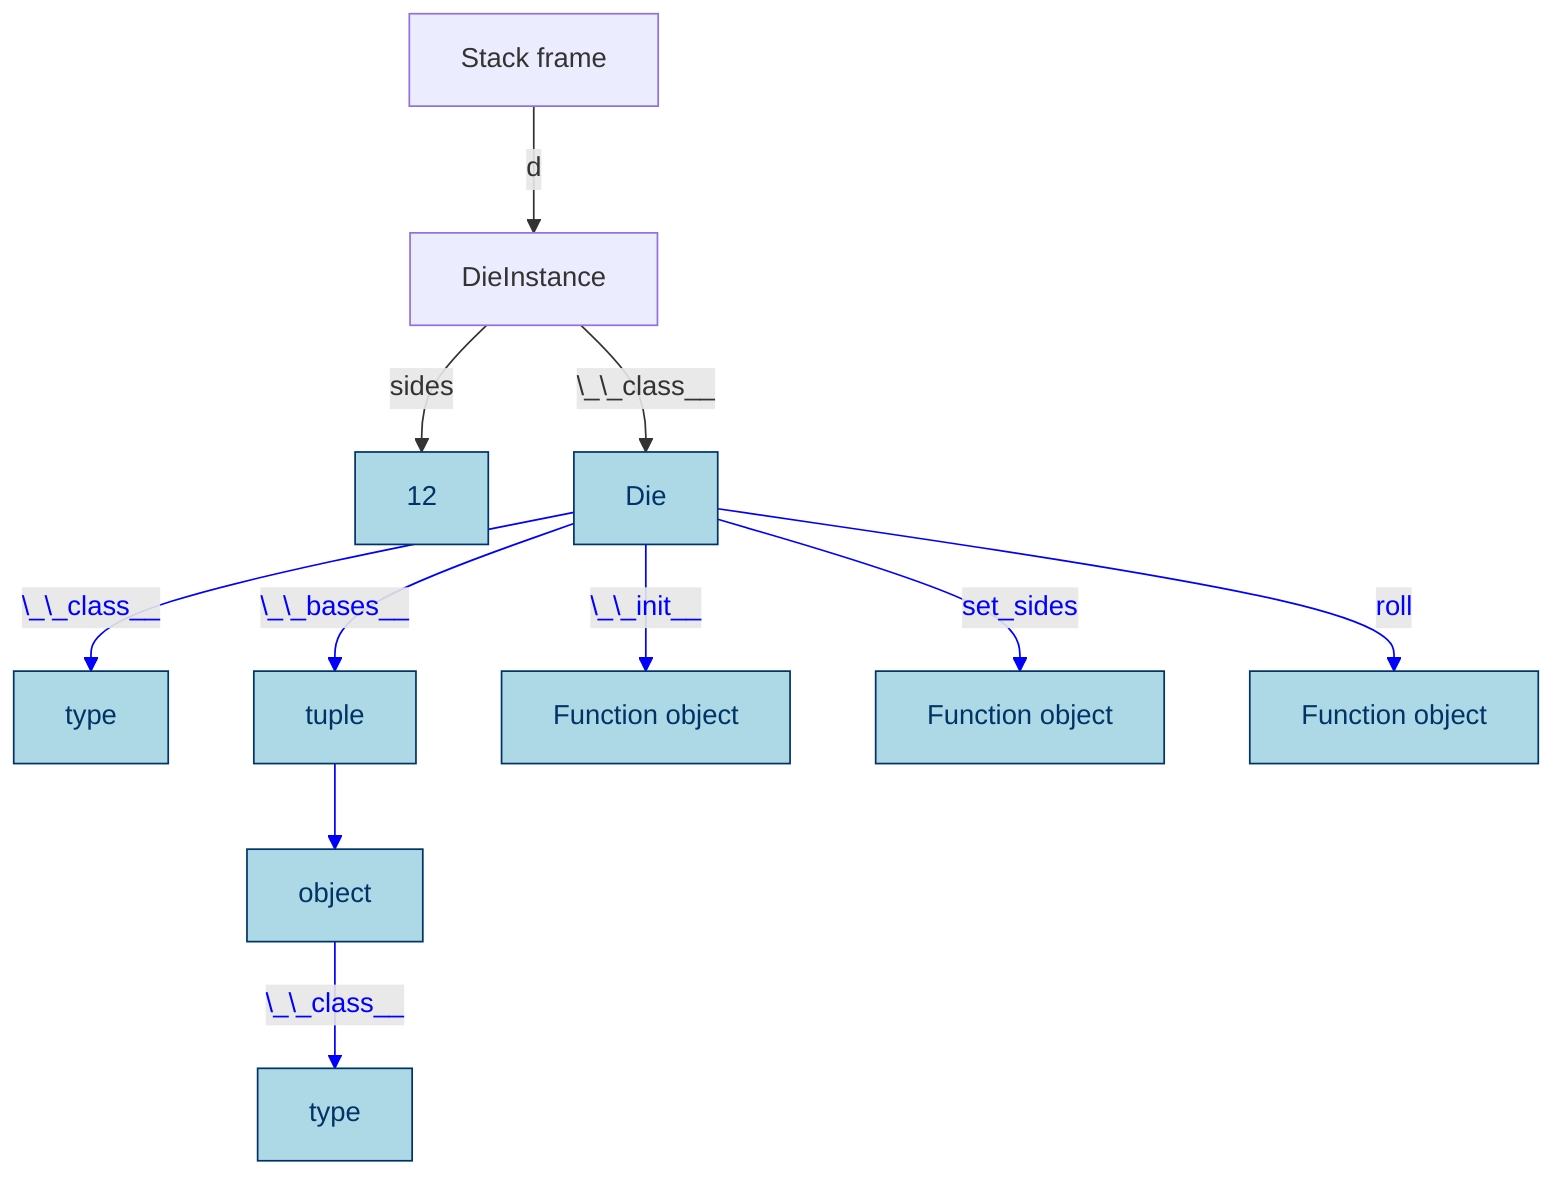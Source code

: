 graph TD;
     A[Stack frame]-- d -->B[DieInstance]
     B-- sides -->12:::imm
     B-- \_\_class__ -->C[Die]:::imm
     C-- \_\_class__ -->D[type]:::imm
     C-- \_\_bases__-->T[tuple]:::imm
     T--> E[object]:::imm
     E-- \_\_class__ -->F[type]:::imm
     C-- \_\_init__ -->G[Function object]:::imm
     C-- set_sides -->H[Function object]:::imm
     C-- roll -->I[Function object]:::imm
     classDef imm fill:#ADD8E6,stroke:#003366,stroke-width:1px,color:#003366;
     linkStyle 3,4,5,6,7,8,9 stroke:#00f,stroke-width:1px,color:blue;